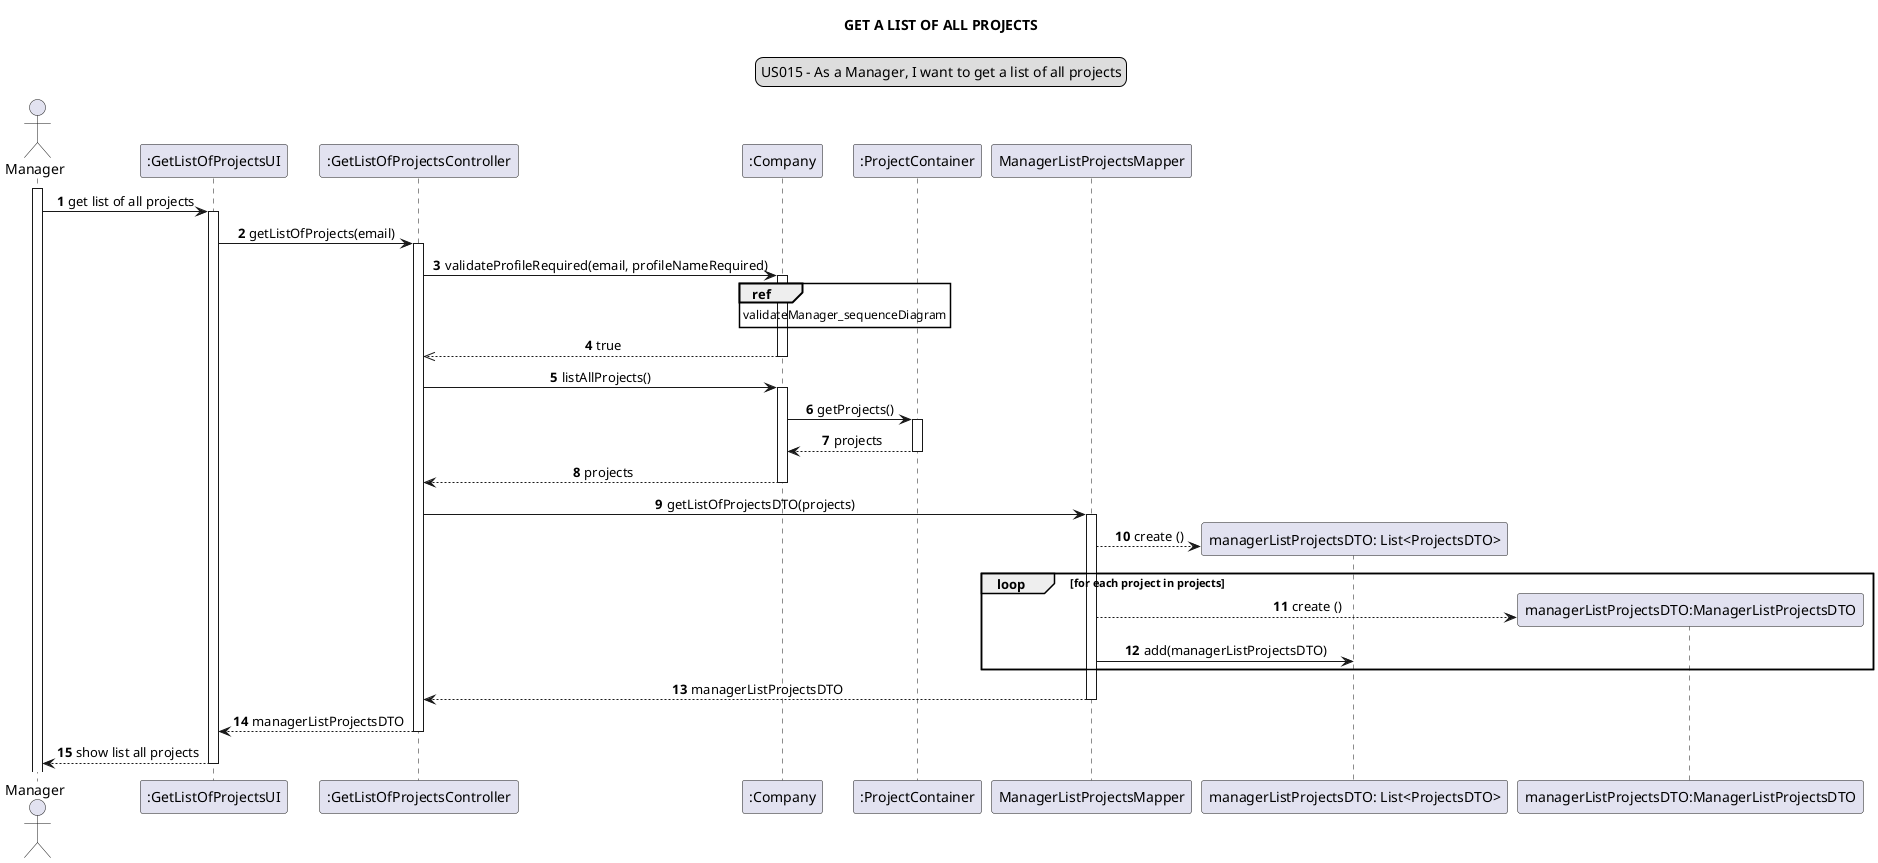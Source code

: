 @startuml
skinparam sequenceMessageAlign center
title GET A LIST OF ALL PROJECTS
legend top
US015 - As a Manager, I want to get a list of all projects
end legend
autonumber
actor Manager
participant ":GetListOfProjectsUI" as ui
participant ":GetListOfProjectsController" as controller
participant ":Company" as company
participant ":ProjectContainer" as pc
participant "ManagerListProjectsMapper" as mapper
participant "managerListProjectsDTO: List<ProjectsDTO>" as list
participant "managerListProjectsDTO:ManagerListProjectsDTO" as DTO

activate Manager
Manager -> ui: get list of all projects
activate ui
ui -> controller: getListOfProjects(email)
activate controller
controller -> company: validateProfileRequired(email, profileNameRequired)
activate company
ref over company: validateManager_sequenceDiagram
company -->> controller: true
deactivate company
controller -> company: listAllProjects()
activate company
company -> pc: getProjects()
activate pc
pc --> company: projects
deactivate pc
company --> controller: projects
deactivate company
controller -> mapper: getListOfProjectsDTO(projects)
activate mapper
create list
mapper --> list: create ()
loop for each project in projects
create DTO
mapper --> DTO: create ()
mapper -> list: add(managerListProjectsDTO)
end loop
controller <-- mapper: managerListProjectsDTO
deactivate mapper
ui <-- controller: managerListProjectsDTO
deactivate controller
ui --> Manager: show list all projects
deactivate ui
@enduml